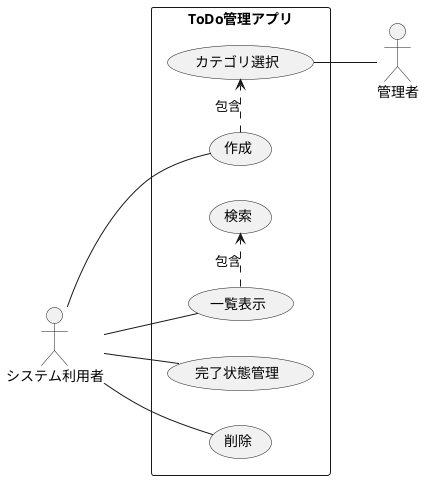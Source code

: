 @startuml
left to right direction
skinparam packageStyle rectangle
actor システム利用者
actor 管理者
rectangle ToDo管理アプリ {
  システム利用者 -- (作成)
  (作成) .> (カテゴリ選択) : 包含
  システム利用者 -- (完了状態管理)
  システム利用者 -- (一覧表示)
  (一覧表示) .> (検索) : 包含
  システム利用者 -- (削除)
  (カテゴリ選択) -- 管理者
}
@enduml